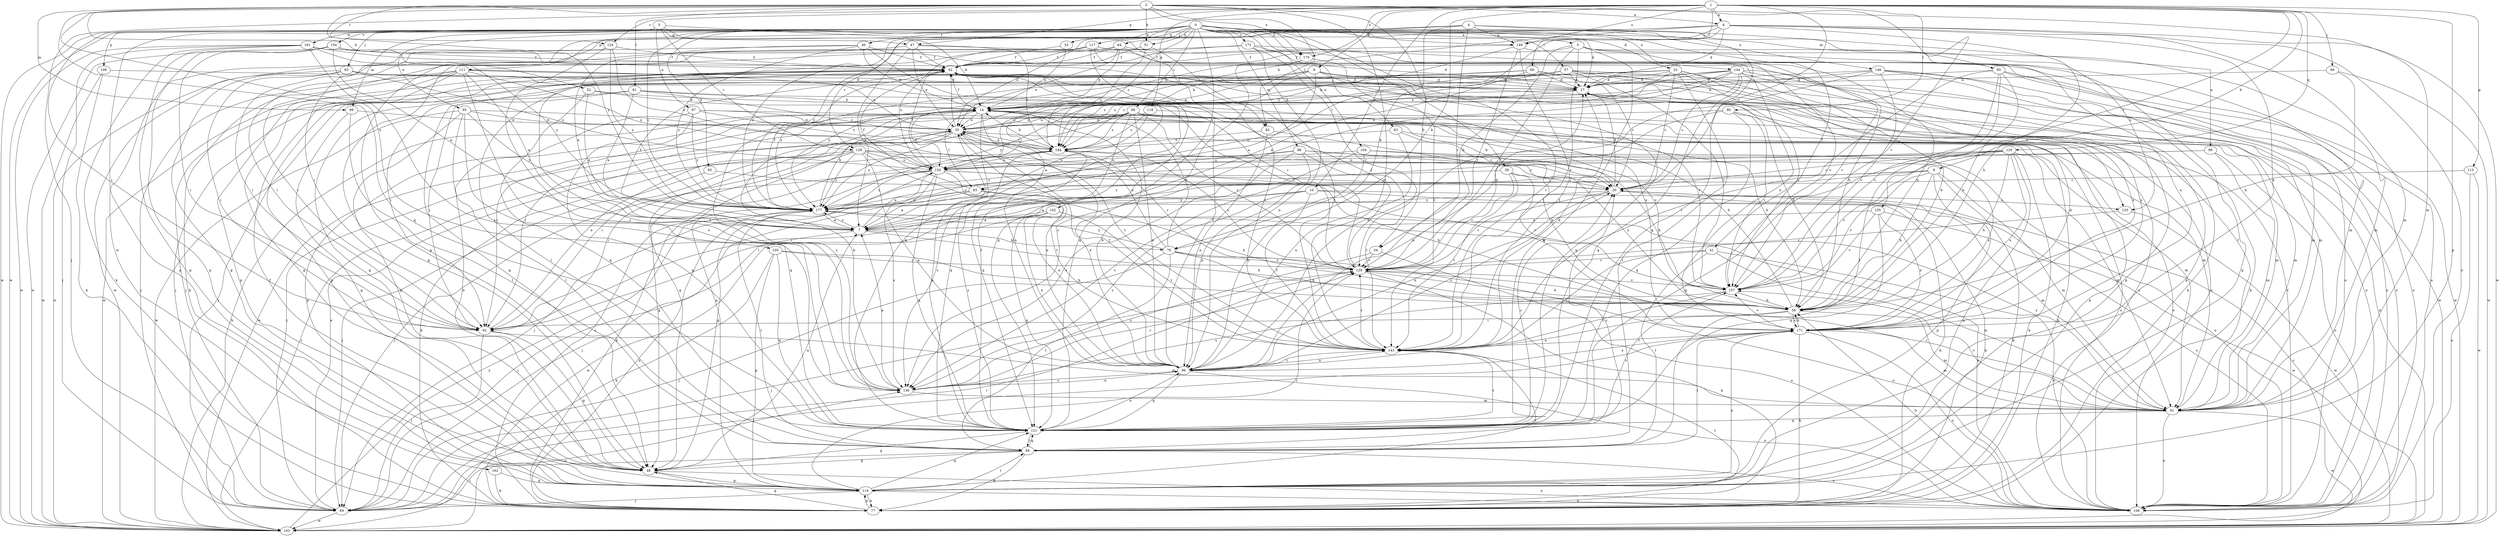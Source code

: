 strict digraph  {
0;
1;
2;
3;
4;
5;
6;
7;
8;
9;
10;
14;
20;
23;
27;
33;
35;
38;
40;
41;
42;
47;
48;
51;
52;
54;
56;
57;
58;
60;
62;
63;
64;
65;
66;
69;
76;
77;
80;
81;
82;
83;
84;
85;
86;
89;
91;
93;
95;
97;
98;
99;
102;
104;
105;
106;
108;
111;
113;
114;
117;
118;
120;
121;
124;
128;
129;
135;
136;
143;
144;
146;
149;
150;
154;
155;
157;
161;
162;
163;
170;
171;
172;
177;
184;
0 -> 5  [label=a];
0 -> 23  [label=d];
0 -> 27  [label=d];
0 -> 33  [label=e];
0 -> 35  [label=e];
0 -> 38  [label=f];
0 -> 40  [label=f];
0 -> 41  [label=f];
0 -> 51  [label=h];
0 -> 57  [label=i];
0 -> 58  [label=i];
0 -> 63  [label=j];
0 -> 64  [label=j];
0 -> 65  [label=j];
0 -> 85  [label=m];
0 -> 86  [label=m];
0 -> 89  [label=m];
0 -> 93  [label=n];
0 -> 95  [label=n];
0 -> 102  [label=o];
0 -> 104  [label=o];
0 -> 108  [label=p];
0 -> 111  [label=p];
0 -> 117  [label=q];
0 -> 135  [label=s];
0 -> 143  [label=t];
0 -> 144  [label=u];
0 -> 146  [label=u];
0 -> 149  [label=u];
0 -> 154  [label=v];
0 -> 161  [label=w];
0 -> 162  [label=w];
0 -> 163  [label=w];
0 -> 170  [label=x];
0 -> 172  [label=y];
0 -> 177  [label=y];
0 -> 184  [label=z];
1 -> 6  [label=a];
1 -> 8  [label=b];
1 -> 9  [label=b];
1 -> 10  [label=b];
1 -> 20  [label=c];
1 -> 47  [label=g];
1 -> 60  [label=i];
1 -> 66  [label=j];
1 -> 69  [label=j];
1 -> 76  [label=k];
1 -> 80  [label=l];
1 -> 113  [label=p];
1 -> 114  [label=p];
1 -> 118  [label=q];
1 -> 120  [label=q];
1 -> 124  [label=r];
1 -> 149  [label=u];
1 -> 155  [label=v];
1 -> 170  [label=x];
2 -> 6  [label=a];
2 -> 51  [label=h];
2 -> 52  [label=h];
2 -> 54  [label=h];
2 -> 81  [label=l];
2 -> 82  [label=l];
2 -> 89  [label=m];
2 -> 91  [label=m];
2 -> 105  [label=o];
2 -> 121  [label=q];
2 -> 124  [label=r];
2 -> 143  [label=t];
2 -> 157  [label=v];
2 -> 170  [label=x];
2 -> 177  [label=y];
3 -> 14  [label=b];
3 -> 47  [label=g];
3 -> 62  [label=i];
3 -> 82  [label=l];
3 -> 97  [label=n];
3 -> 128  [label=r];
3 -> 163  [label=w];
4 -> 48  [label=g];
4 -> 76  [label=k];
4 -> 98  [label=n];
4 -> 121  [label=q];
4 -> 128  [label=r];
4 -> 129  [label=r];
4 -> 149  [label=u];
4 -> 177  [label=y];
5 -> 42  [label=f];
5 -> 54  [label=h];
5 -> 91  [label=m];
5 -> 114  [label=p];
5 -> 121  [label=q];
5 -> 129  [label=r];
5 -> 143  [label=t];
5 -> 157  [label=v];
6 -> 14  [label=b];
6 -> 27  [label=d];
6 -> 56  [label=h];
6 -> 62  [label=i];
6 -> 83  [label=l];
6 -> 91  [label=m];
6 -> 106  [label=o];
6 -> 149  [label=u];
6 -> 163  [label=w];
6 -> 171  [label=x];
6 -> 177  [label=y];
7 -> 42  [label=f];
7 -> 56  [label=h];
7 -> 69  [label=j];
7 -> 76  [label=k];
7 -> 150  [label=u];
7 -> 177  [label=y];
8 -> 56  [label=h];
8 -> 62  [label=i];
8 -> 77  [label=k];
8 -> 83  [label=l];
8 -> 91  [label=m];
8 -> 114  [label=p];
8 -> 157  [label=v];
8 -> 177  [label=y];
9 -> 7  [label=a];
9 -> 14  [label=b];
9 -> 27  [label=d];
9 -> 35  [label=e];
9 -> 121  [label=q];
9 -> 135  [label=s];
9 -> 150  [label=u];
10 -> 7  [label=a];
10 -> 106  [label=o];
10 -> 135  [label=s];
10 -> 136  [label=s];
10 -> 143  [label=t];
10 -> 177  [label=y];
14 -> 35  [label=e];
14 -> 42  [label=f];
14 -> 62  [label=i];
14 -> 83  [label=l];
14 -> 99  [label=n];
14 -> 106  [label=o];
14 -> 121  [label=q];
14 -> 136  [label=s];
14 -> 150  [label=u];
14 -> 157  [label=v];
20 -> 14  [label=b];
20 -> 27  [label=d];
20 -> 77  [label=k];
20 -> 91  [label=m];
20 -> 99  [label=n];
20 -> 129  [label=r];
20 -> 177  [label=y];
23 -> 20  [label=c];
23 -> 27  [label=d];
23 -> 62  [label=i];
23 -> 69  [label=j];
23 -> 84  [label=l];
23 -> 114  [label=p];
23 -> 157  [label=v];
23 -> 171  [label=x];
23 -> 184  [label=z];
27 -> 14  [label=b];
27 -> 56  [label=h];
27 -> 177  [label=y];
33 -> 14  [label=b];
33 -> 42  [label=f];
35 -> 42  [label=f];
35 -> 62  [label=i];
35 -> 69  [label=j];
35 -> 91  [label=m];
35 -> 99  [label=n];
35 -> 143  [label=t];
35 -> 177  [label=y];
35 -> 184  [label=z];
38 -> 20  [label=c];
38 -> 129  [label=r];
38 -> 143  [label=t];
38 -> 157  [label=v];
38 -> 177  [label=y];
40 -> 7  [label=a];
40 -> 14  [label=b];
40 -> 42  [label=f];
40 -> 114  [label=p];
40 -> 121  [label=q];
40 -> 177  [label=y];
41 -> 84  [label=l];
41 -> 91  [label=m];
41 -> 106  [label=o];
41 -> 129  [label=r];
41 -> 143  [label=t];
42 -> 27  [label=d];
42 -> 48  [label=g];
42 -> 84  [label=l];
42 -> 106  [label=o];
42 -> 114  [label=p];
42 -> 163  [label=w];
42 -> 171  [label=x];
47 -> 7  [label=a];
47 -> 35  [label=e];
47 -> 42  [label=f];
47 -> 56  [label=h];
47 -> 62  [label=i];
47 -> 184  [label=z];
48 -> 7  [label=a];
48 -> 14  [label=b];
48 -> 106  [label=o];
48 -> 114  [label=p];
51 -> 42  [label=f];
51 -> 143  [label=t];
51 -> 184  [label=z];
52 -> 7  [label=a];
52 -> 14  [label=b];
52 -> 121  [label=q];
52 -> 157  [label=v];
54 -> 106  [label=o];
54 -> 129  [label=r];
54 -> 136  [label=s];
56 -> 14  [label=b];
56 -> 62  [label=i];
56 -> 91  [label=m];
56 -> 99  [label=n];
56 -> 171  [label=x];
56 -> 184  [label=z];
57 -> 14  [label=b];
57 -> 27  [label=d];
57 -> 48  [label=g];
57 -> 106  [label=o];
57 -> 150  [label=u];
57 -> 157  [label=v];
57 -> 163  [label=w];
57 -> 171  [label=x];
57 -> 184  [label=z];
58 -> 35  [label=e];
58 -> 48  [label=g];
58 -> 56  [label=h];
58 -> 62  [label=i];
58 -> 91  [label=m];
58 -> 99  [label=n];
58 -> 106  [label=o];
58 -> 114  [label=p];
58 -> 121  [label=q];
58 -> 129  [label=r];
58 -> 163  [label=w];
58 -> 184  [label=z];
60 -> 7  [label=a];
60 -> 20  [label=c];
60 -> 27  [label=d];
60 -> 69  [label=j];
60 -> 106  [label=o];
60 -> 177  [label=y];
62 -> 35  [label=e];
62 -> 48  [label=g];
62 -> 69  [label=j];
62 -> 91  [label=m];
63 -> 20  [label=c];
63 -> 77  [label=k];
63 -> 99  [label=n];
63 -> 184  [label=z];
64 -> 14  [label=b];
64 -> 35  [label=e];
64 -> 42  [label=f];
64 -> 91  [label=m];
64 -> 136  [label=s];
64 -> 157  [label=v];
65 -> 27  [label=d];
65 -> 35  [label=e];
65 -> 48  [label=g];
65 -> 62  [label=i];
65 -> 150  [label=u];
65 -> 163  [label=w];
66 -> 27  [label=d];
66 -> 56  [label=h];
66 -> 163  [label=w];
69 -> 35  [label=e];
69 -> 129  [label=r];
69 -> 163  [label=w];
76 -> 14  [label=b];
76 -> 35  [label=e];
76 -> 56  [label=h];
76 -> 69  [label=j];
76 -> 84  [label=l];
76 -> 106  [label=o];
76 -> 129  [label=r];
76 -> 177  [label=y];
77 -> 48  [label=g];
77 -> 114  [label=p];
77 -> 143  [label=t];
77 -> 177  [label=y];
77 -> 184  [label=z];
80 -> 35  [label=e];
80 -> 99  [label=n];
80 -> 114  [label=p];
80 -> 121  [label=q];
80 -> 157  [label=v];
81 -> 7  [label=a];
81 -> 14  [label=b];
81 -> 62  [label=i];
81 -> 69  [label=j];
81 -> 129  [label=r];
81 -> 184  [label=z];
82 -> 56  [label=h];
82 -> 99  [label=n];
82 -> 184  [label=z];
83 -> 7  [label=a];
83 -> 42  [label=f];
83 -> 56  [label=h];
83 -> 69  [label=j];
83 -> 77  [label=k];
83 -> 177  [label=y];
84 -> 20  [label=c];
84 -> 48  [label=g];
84 -> 69  [label=j];
84 -> 77  [label=k];
84 -> 106  [label=o];
84 -> 121  [label=q];
85 -> 27  [label=d];
85 -> 56  [label=h];
85 -> 84  [label=l];
85 -> 106  [label=o];
85 -> 143  [label=t];
85 -> 157  [label=v];
85 -> 163  [label=w];
86 -> 20  [label=c];
86 -> 99  [label=n];
86 -> 136  [label=s];
86 -> 143  [label=t];
86 -> 150  [label=u];
86 -> 171  [label=x];
86 -> 177  [label=y];
89 -> 35  [label=e];
89 -> 48  [label=g];
89 -> 84  [label=l];
91 -> 42  [label=f];
91 -> 106  [label=o];
91 -> 121  [label=q];
91 -> 129  [label=r];
91 -> 157  [label=v];
91 -> 163  [label=w];
91 -> 177  [label=y];
93 -> 20  [label=c];
93 -> 69  [label=j];
95 -> 35  [label=e];
95 -> 48  [label=g];
95 -> 84  [label=l];
95 -> 121  [label=q];
95 -> 143  [label=t];
95 -> 163  [label=w];
95 -> 177  [label=y];
97 -> 35  [label=e];
97 -> 91  [label=m];
97 -> 114  [label=p];
97 -> 121  [label=q];
97 -> 177  [label=y];
97 -> 184  [label=z];
98 -> 62  [label=i];
98 -> 91  [label=m];
98 -> 106  [label=o];
98 -> 150  [label=u];
99 -> 14  [label=b];
99 -> 20  [label=c];
99 -> 35  [label=e];
99 -> 42  [label=f];
99 -> 106  [label=o];
99 -> 121  [label=q];
99 -> 136  [label=s];
99 -> 143  [label=t];
99 -> 171  [label=x];
102 -> 7  [label=a];
102 -> 99  [label=n];
102 -> 121  [label=q];
102 -> 143  [label=t];
102 -> 163  [label=w];
104 -> 56  [label=h];
104 -> 99  [label=n];
104 -> 106  [label=o];
104 -> 136  [label=s];
104 -> 150  [label=u];
105 -> 56  [label=h];
105 -> 77  [label=k];
105 -> 114  [label=p];
105 -> 121  [label=q];
105 -> 129  [label=r];
106 -> 42  [label=f];
106 -> 56  [label=h];
108 -> 27  [label=d];
108 -> 77  [label=k];
108 -> 163  [label=w];
111 -> 7  [label=a];
111 -> 27  [label=d];
111 -> 48  [label=g];
111 -> 69  [label=j];
111 -> 77  [label=k];
111 -> 106  [label=o];
111 -> 114  [label=p];
111 -> 129  [label=r];
111 -> 136  [label=s];
111 -> 150  [label=u];
113 -> 20  [label=c];
113 -> 106  [label=o];
113 -> 163  [label=w];
114 -> 42  [label=f];
114 -> 69  [label=j];
114 -> 77  [label=k];
114 -> 84  [label=l];
114 -> 106  [label=o];
114 -> 121  [label=q];
114 -> 129  [label=r];
114 -> 143  [label=t];
114 -> 171  [label=x];
117 -> 42  [label=f];
117 -> 106  [label=o];
117 -> 121  [label=q];
117 -> 150  [label=u];
117 -> 163  [label=w];
117 -> 171  [label=x];
118 -> 7  [label=a];
118 -> 35  [label=e];
118 -> 91  [label=m];
118 -> 184  [label=z];
120 -> 20  [label=c];
120 -> 56  [label=h];
120 -> 69  [label=j];
120 -> 77  [label=k];
120 -> 91  [label=m];
120 -> 114  [label=p];
120 -> 121  [label=q];
120 -> 150  [label=u];
120 -> 157  [label=v];
120 -> 171  [label=x];
121 -> 20  [label=c];
121 -> 35  [label=e];
121 -> 42  [label=f];
121 -> 48  [label=g];
121 -> 84  [label=l];
121 -> 99  [label=n];
121 -> 143  [label=t];
121 -> 157  [label=v];
121 -> 184  [label=z];
124 -> 42  [label=f];
124 -> 62  [label=i];
124 -> 136  [label=s];
124 -> 150  [label=u];
124 -> 177  [label=y];
128 -> 20  [label=c];
128 -> 48  [label=g];
128 -> 62  [label=i];
128 -> 77  [label=k];
128 -> 99  [label=n];
128 -> 143  [label=t];
128 -> 150  [label=u];
128 -> 171  [label=x];
128 -> 177  [label=y];
129 -> 27  [label=d];
129 -> 42  [label=f];
129 -> 56  [label=h];
129 -> 69  [label=j];
129 -> 77  [label=k];
129 -> 157  [label=v];
129 -> 184  [label=z];
135 -> 129  [label=r];
135 -> 163  [label=w];
136 -> 7  [label=a];
136 -> 14  [label=b];
136 -> 91  [label=m];
136 -> 99  [label=n];
136 -> 129  [label=r];
143 -> 27  [label=d];
143 -> 99  [label=n];
143 -> 129  [label=r];
144 -> 20  [label=c];
144 -> 27  [label=d];
144 -> 35  [label=e];
144 -> 56  [label=h];
144 -> 77  [label=k];
144 -> 91  [label=m];
144 -> 114  [label=p];
144 -> 121  [label=q];
144 -> 136  [label=s];
144 -> 177  [label=y];
144 -> 184  [label=z];
146 -> 14  [label=b];
146 -> 27  [label=d];
146 -> 77  [label=k];
146 -> 91  [label=m];
146 -> 99  [label=n];
146 -> 106  [label=o];
146 -> 157  [label=v];
149 -> 42  [label=f];
149 -> 129  [label=r];
149 -> 143  [label=t];
149 -> 171  [label=x];
149 -> 184  [label=z];
150 -> 20  [label=c];
150 -> 42  [label=f];
150 -> 48  [label=g];
150 -> 56  [label=h];
150 -> 69  [label=j];
150 -> 77  [label=k];
150 -> 99  [label=n];
150 -> 121  [label=q];
150 -> 136  [label=s];
150 -> 177  [label=y];
154 -> 7  [label=a];
154 -> 42  [label=f];
154 -> 62  [label=i];
154 -> 114  [label=p];
154 -> 143  [label=t];
154 -> 163  [label=w];
155 -> 7  [label=a];
155 -> 121  [label=q];
155 -> 157  [label=v];
155 -> 163  [label=w];
155 -> 171  [label=x];
157 -> 56  [label=h];
157 -> 136  [label=s];
157 -> 143  [label=t];
161 -> 42  [label=f];
161 -> 56  [label=h];
161 -> 69  [label=j];
161 -> 77  [label=k];
161 -> 114  [label=p];
161 -> 136  [label=s];
161 -> 163  [label=w];
161 -> 177  [label=y];
162 -> 77  [label=k];
162 -> 114  [label=p];
163 -> 14  [label=b];
163 -> 20  [label=c];
163 -> 27  [label=d];
163 -> 136  [label=s];
163 -> 177  [label=y];
163 -> 184  [label=z];
170 -> 14  [label=b];
170 -> 121  [label=q];
170 -> 143  [label=t];
171 -> 27  [label=d];
171 -> 56  [label=h];
171 -> 69  [label=j];
171 -> 77  [label=k];
171 -> 84  [label=l];
171 -> 91  [label=m];
171 -> 106  [label=o];
171 -> 143  [label=t];
171 -> 157  [label=v];
172 -> 27  [label=d];
172 -> 42  [label=f];
172 -> 48  [label=g];
172 -> 62  [label=i];
172 -> 99  [label=n];
172 -> 106  [label=o];
172 -> 129  [label=r];
177 -> 7  [label=a];
177 -> 14  [label=b];
177 -> 42  [label=f];
177 -> 84  [label=l];
177 -> 106  [label=o];
184 -> 14  [label=b];
184 -> 35  [label=e];
184 -> 129  [label=r];
184 -> 136  [label=s];
184 -> 150  [label=u];
}
